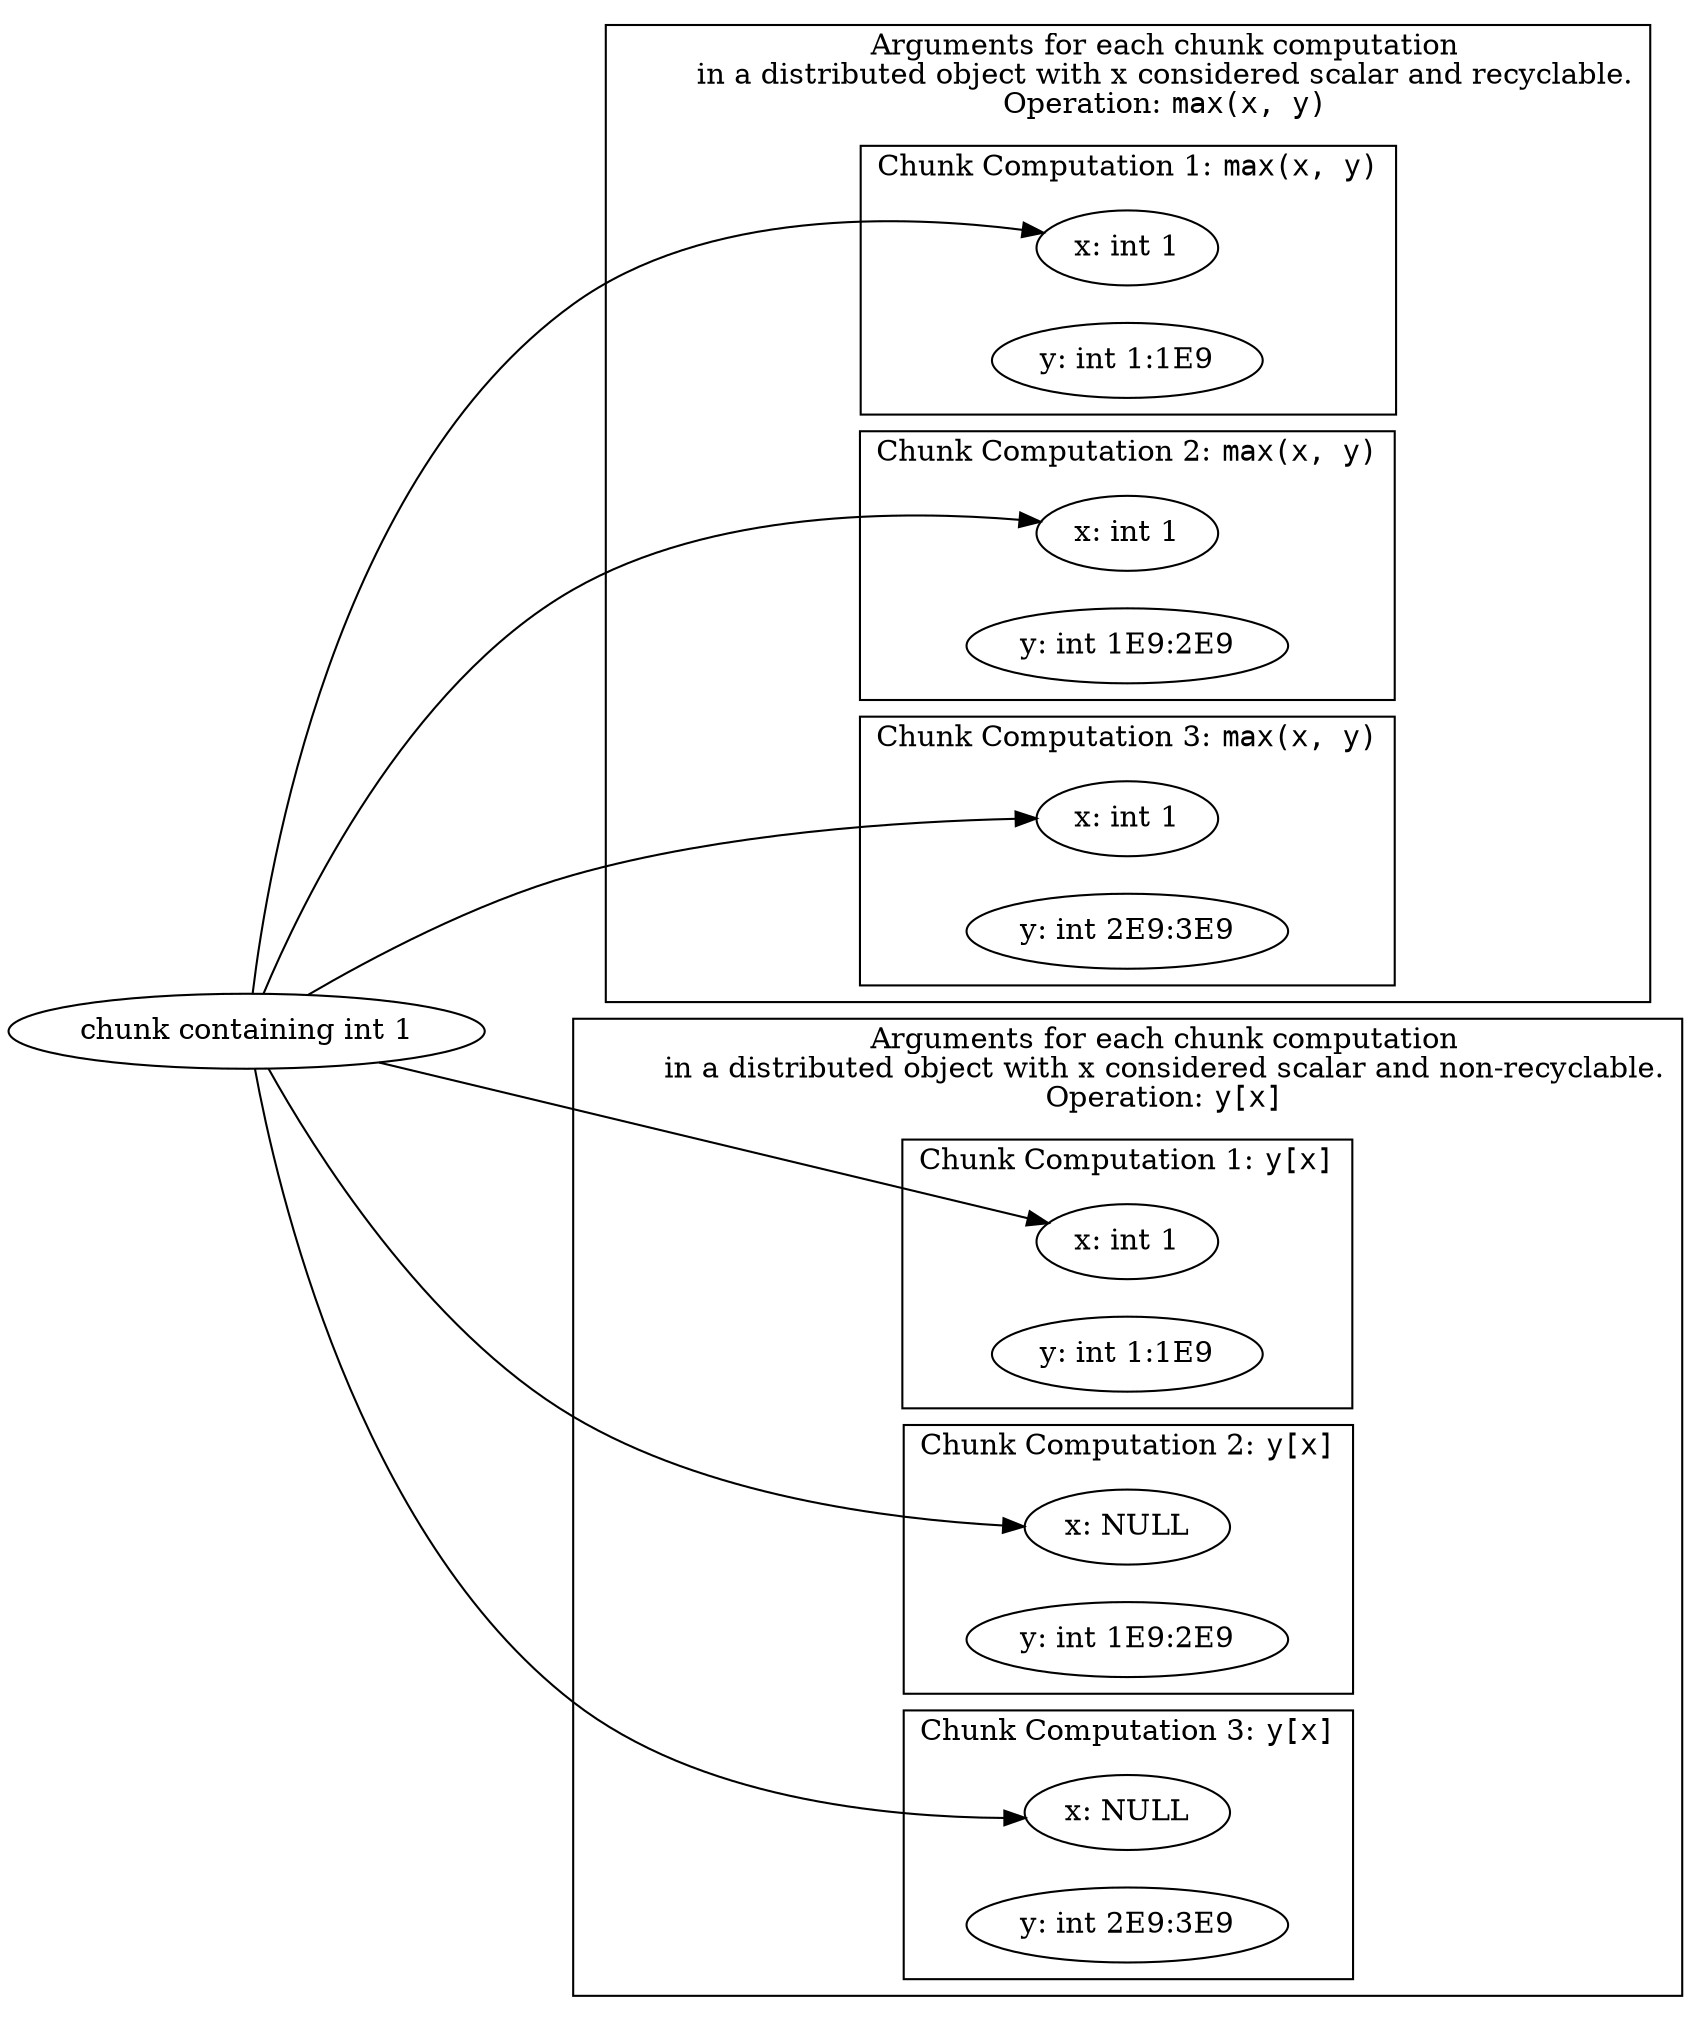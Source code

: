 digraph scalarindex {
    rankdir = LR;


	subgraph cluster_arguments_scalar {
		label=<
        Arguments for each chunk computation<BR/>
        in a distributed object with x considered scalar and recyclable.<BR/>
        Operation: <FONT FACE="Courier">max(x, y)</FONT>>;
		

		subgraph cluster_chunkscalar1 {
			label=<Chunk Computation 1: <FONT FACE="Courier">max(x, y)</FONT>>;
			

			xd1[label="x: int 1"];
			yd1[label="y: int 1:1E9"];
		}
        subgraph cluster_chunkscalar2 {
			label=<Chunk Computation 2: <FONT FACE="Courier">max(x, y)</FONT>>;
			

			xd2[label="x: int 1"];
			yd2[label="y: int 1E9:2E9"];
		}
        subgraph cluster_chunkscalar3 {
			label=<Chunk Computation 3: <FONT FACE="Courier">max(x, y)</FONT>>;
			

			xd3[label="x: int 1"];
			yd3[label="y: int 2E9:3E9"];
		}
	}

	subgraph cluster_arguments_converted {
		label=<
        Arguments for each chunk computation<BR/>
        in a distributed object with x considered scalar and non-recyclable.<BR/>
        Operation: <FONT FACE="Courier">y[x]</FONT>>
		

		subgraph cluster_chunkconverted1 {
			label=<Chunk Computation 1: <FONT FACE="Courier">y[x]</FONT>>;
			

			xc1[label="x: int 1"];
			yc1[label="y: int 1:1E9"];
		}
        subgraph cluster_chunkconverted2 {
			label=<Chunk Computation 2: <FONT FACE="Courier">y[x]</FONT>>;
			

			xc2[label="x: NULL"];
			yc2[label="y: int 1E9:2E9"];
		}
        subgraph cluster_chunkconverted3 {
			label=<Chunk Computation 3: <FONT FACE="Courier">y[x]</FONT>>;
			

			xc3[label="x: NULL"];
			yc3[label="y: int 2E9:3E9"];
		}
	}

    
    x[label="chunk containing int 1"];
    x -> {xd1 xd2 xd3 xc1 xc2 xc3};
}